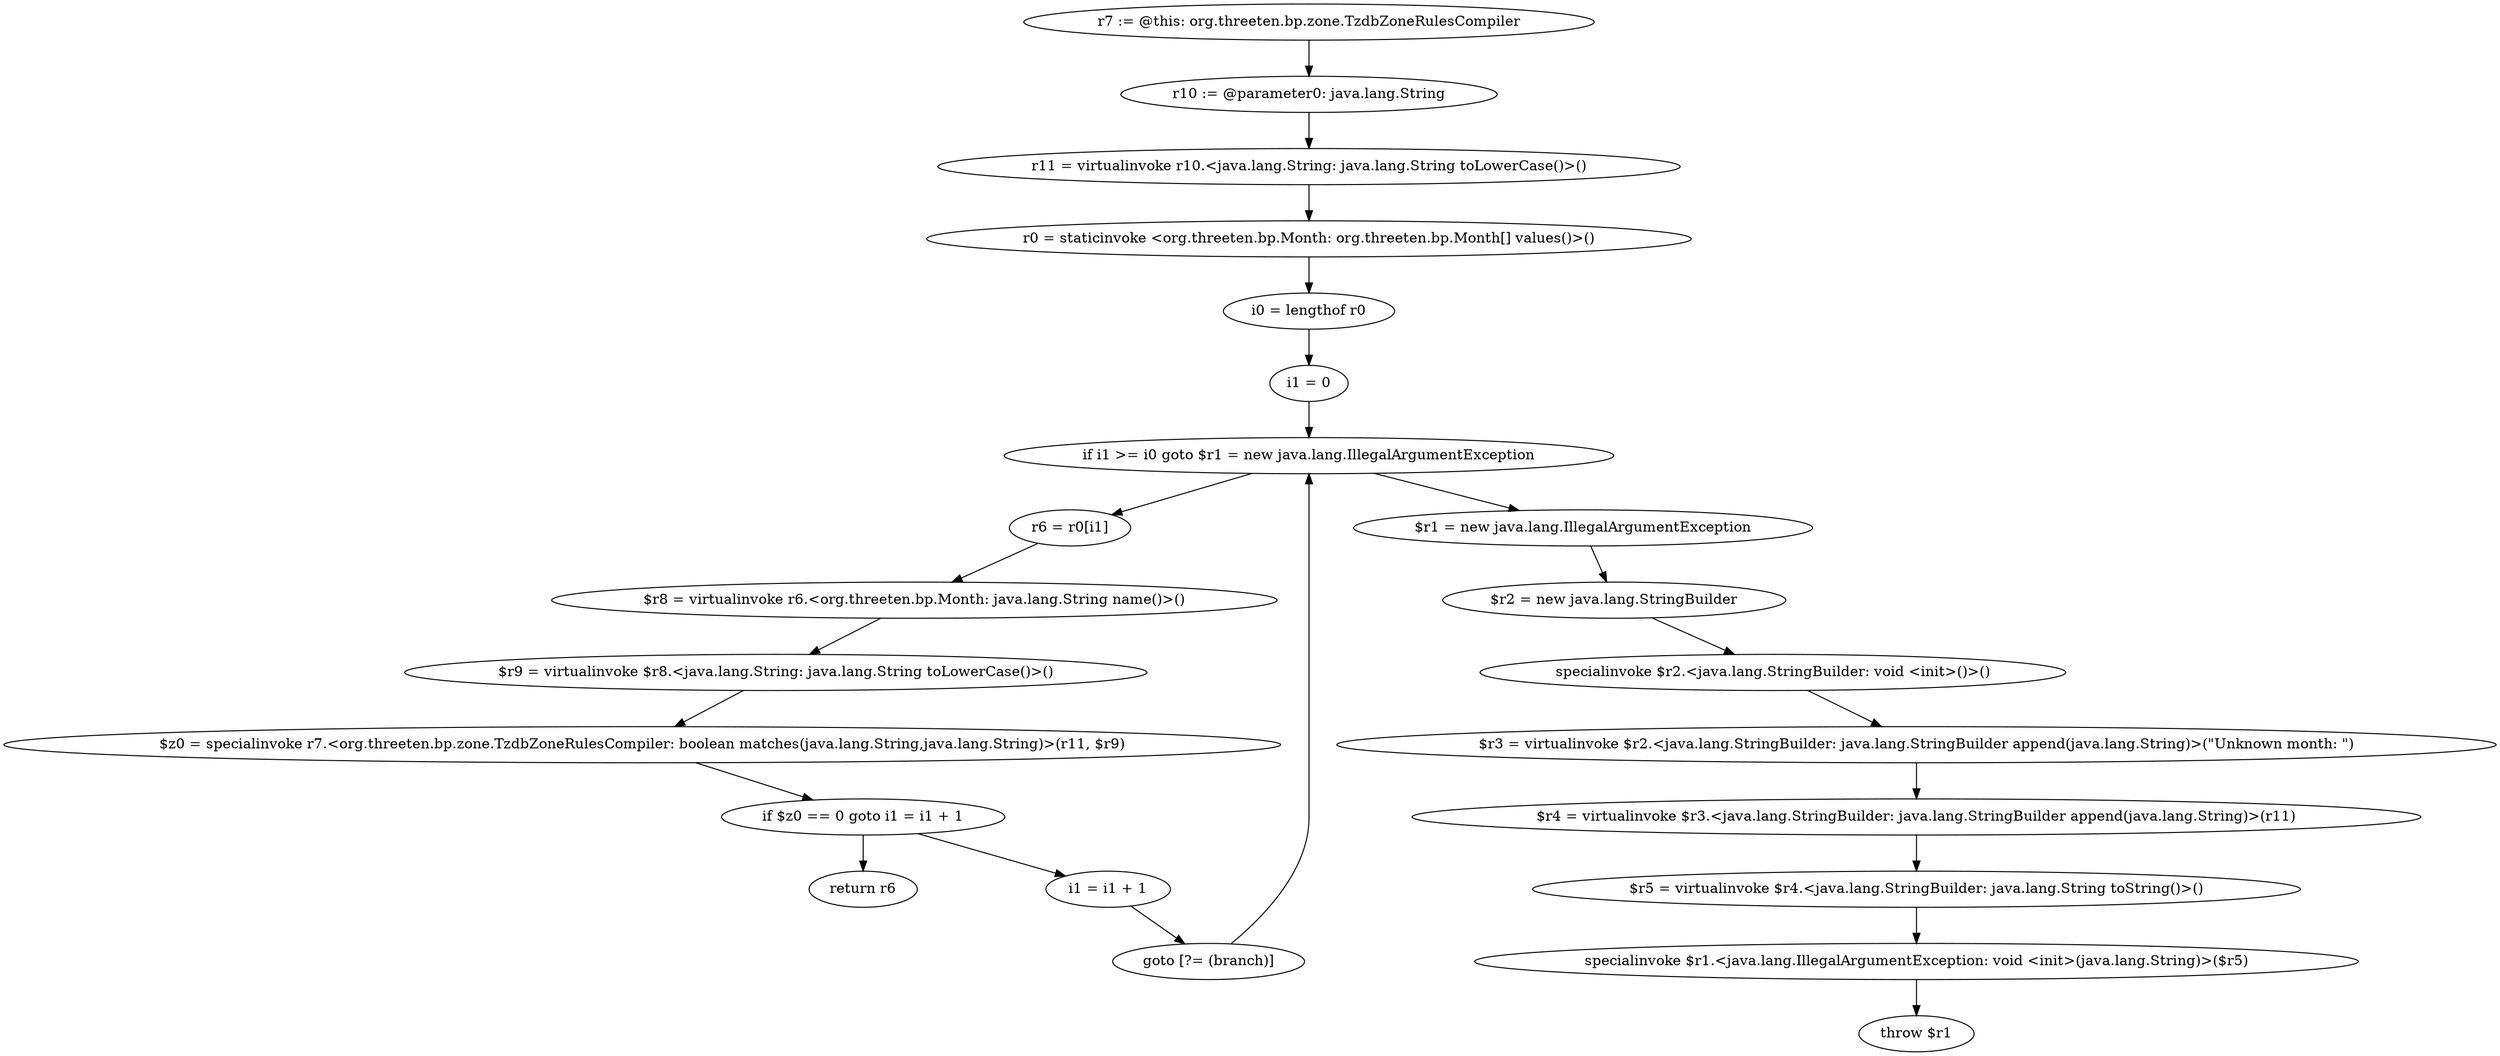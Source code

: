 digraph "unitGraph" {
    "r7 := @this: org.threeten.bp.zone.TzdbZoneRulesCompiler"
    "r10 := @parameter0: java.lang.String"
    "r11 = virtualinvoke r10.<java.lang.String: java.lang.String toLowerCase()>()"
    "r0 = staticinvoke <org.threeten.bp.Month: org.threeten.bp.Month[] values()>()"
    "i0 = lengthof r0"
    "i1 = 0"
    "if i1 >= i0 goto $r1 = new java.lang.IllegalArgumentException"
    "r6 = r0[i1]"
    "$r8 = virtualinvoke r6.<org.threeten.bp.Month: java.lang.String name()>()"
    "$r9 = virtualinvoke $r8.<java.lang.String: java.lang.String toLowerCase()>()"
    "$z0 = specialinvoke r7.<org.threeten.bp.zone.TzdbZoneRulesCompiler: boolean matches(java.lang.String,java.lang.String)>(r11, $r9)"
    "if $z0 == 0 goto i1 = i1 + 1"
    "return r6"
    "i1 = i1 + 1"
    "goto [?= (branch)]"
    "$r1 = new java.lang.IllegalArgumentException"
    "$r2 = new java.lang.StringBuilder"
    "specialinvoke $r2.<java.lang.StringBuilder: void <init>()>()"
    "$r3 = virtualinvoke $r2.<java.lang.StringBuilder: java.lang.StringBuilder append(java.lang.String)>(\"Unknown month: \")"
    "$r4 = virtualinvoke $r3.<java.lang.StringBuilder: java.lang.StringBuilder append(java.lang.String)>(r11)"
    "$r5 = virtualinvoke $r4.<java.lang.StringBuilder: java.lang.String toString()>()"
    "specialinvoke $r1.<java.lang.IllegalArgumentException: void <init>(java.lang.String)>($r5)"
    "throw $r1"
    "r7 := @this: org.threeten.bp.zone.TzdbZoneRulesCompiler"->"r10 := @parameter0: java.lang.String";
    "r10 := @parameter0: java.lang.String"->"r11 = virtualinvoke r10.<java.lang.String: java.lang.String toLowerCase()>()";
    "r11 = virtualinvoke r10.<java.lang.String: java.lang.String toLowerCase()>()"->"r0 = staticinvoke <org.threeten.bp.Month: org.threeten.bp.Month[] values()>()";
    "r0 = staticinvoke <org.threeten.bp.Month: org.threeten.bp.Month[] values()>()"->"i0 = lengthof r0";
    "i0 = lengthof r0"->"i1 = 0";
    "i1 = 0"->"if i1 >= i0 goto $r1 = new java.lang.IllegalArgumentException";
    "if i1 >= i0 goto $r1 = new java.lang.IllegalArgumentException"->"r6 = r0[i1]";
    "if i1 >= i0 goto $r1 = new java.lang.IllegalArgumentException"->"$r1 = new java.lang.IllegalArgumentException";
    "r6 = r0[i1]"->"$r8 = virtualinvoke r6.<org.threeten.bp.Month: java.lang.String name()>()";
    "$r8 = virtualinvoke r6.<org.threeten.bp.Month: java.lang.String name()>()"->"$r9 = virtualinvoke $r8.<java.lang.String: java.lang.String toLowerCase()>()";
    "$r9 = virtualinvoke $r8.<java.lang.String: java.lang.String toLowerCase()>()"->"$z0 = specialinvoke r7.<org.threeten.bp.zone.TzdbZoneRulesCompiler: boolean matches(java.lang.String,java.lang.String)>(r11, $r9)";
    "$z0 = specialinvoke r7.<org.threeten.bp.zone.TzdbZoneRulesCompiler: boolean matches(java.lang.String,java.lang.String)>(r11, $r9)"->"if $z0 == 0 goto i1 = i1 + 1";
    "if $z0 == 0 goto i1 = i1 + 1"->"return r6";
    "if $z0 == 0 goto i1 = i1 + 1"->"i1 = i1 + 1";
    "i1 = i1 + 1"->"goto [?= (branch)]";
    "goto [?= (branch)]"->"if i1 >= i0 goto $r1 = new java.lang.IllegalArgumentException";
    "$r1 = new java.lang.IllegalArgumentException"->"$r2 = new java.lang.StringBuilder";
    "$r2 = new java.lang.StringBuilder"->"specialinvoke $r2.<java.lang.StringBuilder: void <init>()>()";
    "specialinvoke $r2.<java.lang.StringBuilder: void <init>()>()"->"$r3 = virtualinvoke $r2.<java.lang.StringBuilder: java.lang.StringBuilder append(java.lang.String)>(\"Unknown month: \")";
    "$r3 = virtualinvoke $r2.<java.lang.StringBuilder: java.lang.StringBuilder append(java.lang.String)>(\"Unknown month: \")"->"$r4 = virtualinvoke $r3.<java.lang.StringBuilder: java.lang.StringBuilder append(java.lang.String)>(r11)";
    "$r4 = virtualinvoke $r3.<java.lang.StringBuilder: java.lang.StringBuilder append(java.lang.String)>(r11)"->"$r5 = virtualinvoke $r4.<java.lang.StringBuilder: java.lang.String toString()>()";
    "$r5 = virtualinvoke $r4.<java.lang.StringBuilder: java.lang.String toString()>()"->"specialinvoke $r1.<java.lang.IllegalArgumentException: void <init>(java.lang.String)>($r5)";
    "specialinvoke $r1.<java.lang.IllegalArgumentException: void <init>(java.lang.String)>($r5)"->"throw $r1";
}
